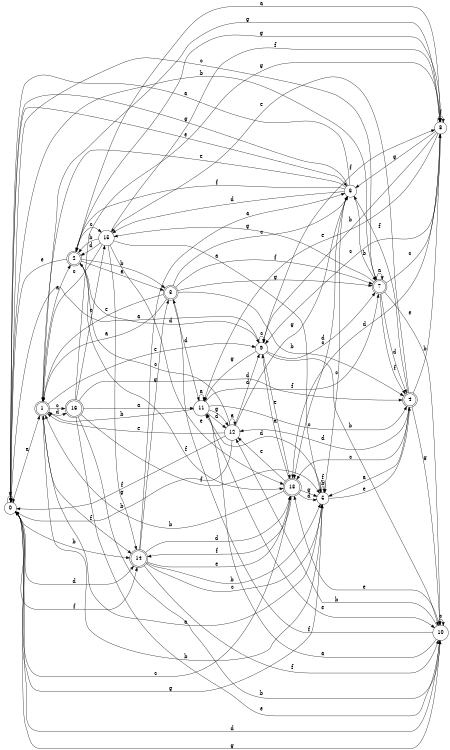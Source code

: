 digraph n14_4 {
__start0 [label="" shape="none"];

rankdir=LR;
size="8,5";

s0 [style="filled", color="black", fillcolor="white" shape="circle", label="0"];
s1 [style="rounded,filled", color="black", fillcolor="white" shape="doublecircle", label="1"];
s2 [style="rounded,filled", color="black", fillcolor="white" shape="doublecircle", label="2"];
s3 [style="rounded,filled", color="black", fillcolor="white" shape="doublecircle", label="3"];
s4 [style="rounded,filled", color="black", fillcolor="white" shape="doublecircle", label="4"];
s5 [style="filled", color="black", fillcolor="white" shape="circle", label="5"];
s6 [style="filled", color="black", fillcolor="white" shape="circle", label="6"];
s7 [style="rounded,filled", color="black", fillcolor="white" shape="doublecircle", label="7"];
s8 [style="filled", color="black", fillcolor="white" shape="circle", label="8"];
s9 [style="filled", color="black", fillcolor="white" shape="circle", label="9"];
s10 [style="filled", color="black", fillcolor="white" shape="circle", label="10"];
s11 [style="filled", color="black", fillcolor="white" shape="circle", label="11"];
s12 [style="filled", color="black", fillcolor="white" shape="circle", label="12"];
s13 [style="rounded,filled", color="black", fillcolor="white" shape="doublecircle", label="13"];
s14 [style="rounded,filled", color="black", fillcolor="white" shape="doublecircle", label="14"];
s15 [style="filled", color="black", fillcolor="white" shape="circle", label="15"];
s16 [style="rounded,filled", color="black", fillcolor="white" shape="doublecircle", label="16"];
s0 -> s1 [label="a"];
s0 -> s14 [label="b"];
s0 -> s7 [label="c"];
s0 -> s14 [label="d"];
s0 -> s6 [label="e"];
s0 -> s14 [label="f"];
s0 -> s0 [label="g"];
s1 -> s2 [label="a"];
s1 -> s5 [label="b"];
s1 -> s16 [label="c"];
s1 -> s16 [label="d"];
s1 -> s9 [label="e"];
s1 -> s14 [label="f"];
s1 -> s8 [label="g"];
s2 -> s3 [label="a"];
s2 -> s3 [label="b"];
s2 -> s15 [label="c"];
s2 -> s9 [label="d"];
s2 -> s0 [label="e"];
s2 -> s13 [label="f"];
s2 -> s8 [label="g"];
s3 -> s1 [label="a"];
s3 -> s4 [label="b"];
s3 -> s6 [label="c"];
s3 -> s11 [label="d"];
s3 -> s1 [label="e"];
s3 -> s7 [label="f"];
s3 -> s7 [label="g"];
s4 -> s5 [label="a"];
s4 -> s8 [label="b"];
s4 -> s13 [label="c"];
s4 -> s12 [label="d"];
s4 -> s15 [label="e"];
s4 -> s6 [label="f"];
s4 -> s10 [label="g"];
s5 -> s1 [label="a"];
s5 -> s5 [label="b"];
s5 -> s6 [label="c"];
s5 -> s11 [label="d"];
s5 -> s4 [label="e"];
s5 -> s5 [label="f"];
s5 -> s0 [label="g"];
s6 -> s0 [label="a"];
s6 -> s7 [label="b"];
s6 -> s13 [label="c"];
s6 -> s15 [label="d"];
s6 -> s1 [label="e"];
s6 -> s2 [label="f"];
s6 -> s0 [label="g"];
s7 -> s7 [label="a"];
s7 -> s0 [label="b"];
s7 -> s8 [label="c"];
s7 -> s4 [label="d"];
s7 -> s10 [label="e"];
s7 -> s4 [label="f"];
s7 -> s15 [label="g"];
s8 -> s2 [label="a"];
s8 -> s9 [label="b"];
s8 -> s9 [label="c"];
s8 -> s13 [label="d"];
s8 -> s11 [label="e"];
s8 -> s8 [label="f"];
s8 -> s6 [label="g"];
s9 -> s0 [label="a"];
s9 -> s10 [label="b"];
s9 -> s9 [label="c"];
s9 -> s7 [label="d"];
s9 -> s13 [label="e"];
s9 -> s8 [label="f"];
s9 -> s11 [label="g"];
s10 -> s11 [label="a"];
s10 -> s12 [label="b"];
s10 -> s10 [label="c"];
s10 -> s0 [label="d"];
s10 -> s13 [label="e"];
s10 -> s3 [label="f"];
s10 -> s0 [label="g"];
s11 -> s11 [label="a"];
s11 -> s1 [label="b"];
s11 -> s4 [label="c"];
s11 -> s12 [label="d"];
s11 -> s10 [label="e"];
s11 -> s7 [label="f"];
s11 -> s12 [label="g"];
s12 -> s12 [label="a"];
s12 -> s0 [label="b"];
s12 -> s2 [label="c"];
s12 -> s9 [label="d"];
s12 -> s1 [label="e"];
s12 -> s0 [label="f"];
s12 -> s6 [label="g"];
s13 -> s9 [label="a"];
s13 -> s1 [label="b"];
s13 -> s0 [label="c"];
s13 -> s5 [label="d"];
s13 -> s12 [label="e"];
s13 -> s14 [label="f"];
s13 -> s5 [label="g"];
s14 -> s6 [label="a"];
s14 -> s5 [label="b"];
s14 -> s5 [label="c"];
s14 -> s13 [label="d"];
s14 -> s13 [label="e"];
s14 -> s10 [label="f"];
s14 -> s3 [label="g"];
s15 -> s5 [label="a"];
s15 -> s2 [label="b"];
s15 -> s1 [label="c"];
s15 -> s2 [label="d"];
s15 -> s13 [label="e"];
s15 -> s8 [label="f"];
s15 -> s14 [label="g"];
s16 -> s11 [label="a"];
s16 -> s10 [label="b"];
s16 -> s15 [label="c"];
s16 -> s4 [label="d"];
s16 -> s10 [label="e"];
s16 -> s5 [label="f"];
s16 -> s8 [label="g"];

}
